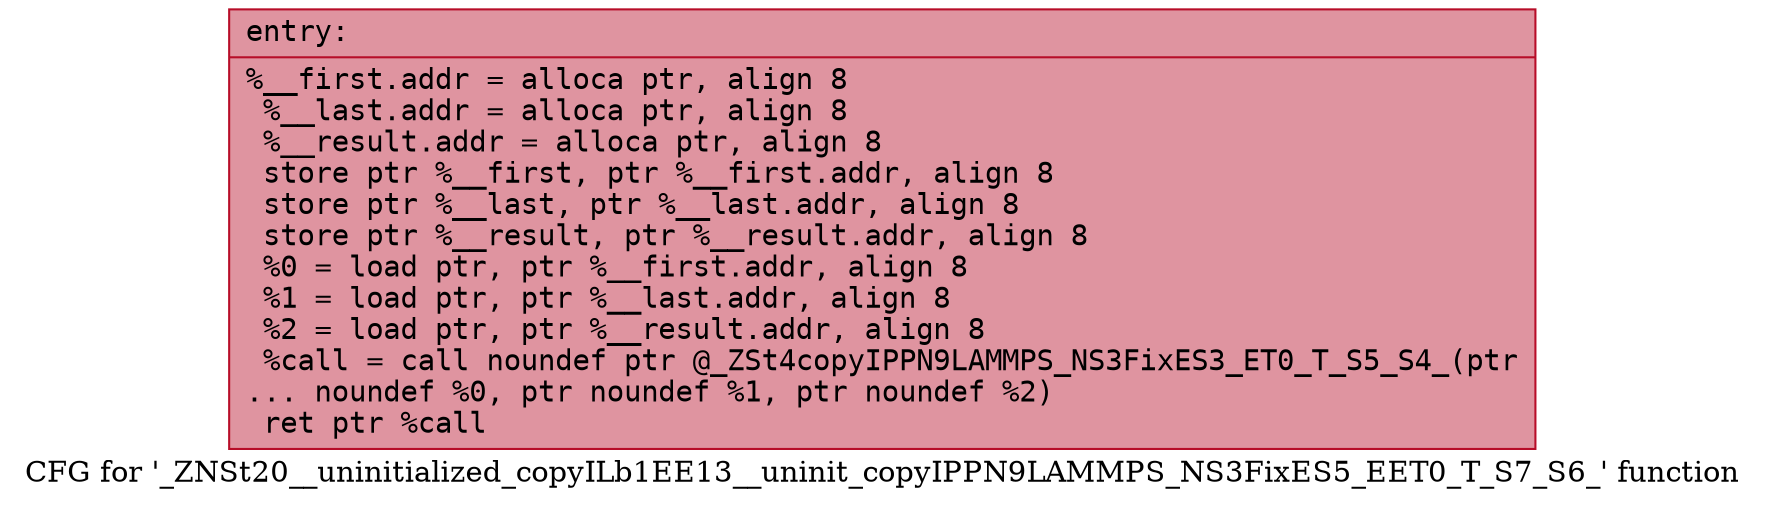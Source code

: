 digraph "CFG for '_ZNSt20__uninitialized_copyILb1EE13__uninit_copyIPPN9LAMMPS_NS3FixES5_EET0_T_S7_S6_' function" {
	label="CFG for '_ZNSt20__uninitialized_copyILb1EE13__uninit_copyIPPN9LAMMPS_NS3FixES5_EET0_T_S7_S6_' function";

	Node0x561f16527b80 [shape=record,color="#b70d28ff", style=filled, fillcolor="#b70d2870" fontname="Courier",label="{entry:\l|  %__first.addr = alloca ptr, align 8\l  %__last.addr = alloca ptr, align 8\l  %__result.addr = alloca ptr, align 8\l  store ptr %__first, ptr %__first.addr, align 8\l  store ptr %__last, ptr %__last.addr, align 8\l  store ptr %__result, ptr %__result.addr, align 8\l  %0 = load ptr, ptr %__first.addr, align 8\l  %1 = load ptr, ptr %__last.addr, align 8\l  %2 = load ptr, ptr %__result.addr, align 8\l  %call = call noundef ptr @_ZSt4copyIPPN9LAMMPS_NS3FixES3_ET0_T_S5_S4_(ptr\l... noundef %0, ptr noundef %1, ptr noundef %2)\l  ret ptr %call\l}"];
}
